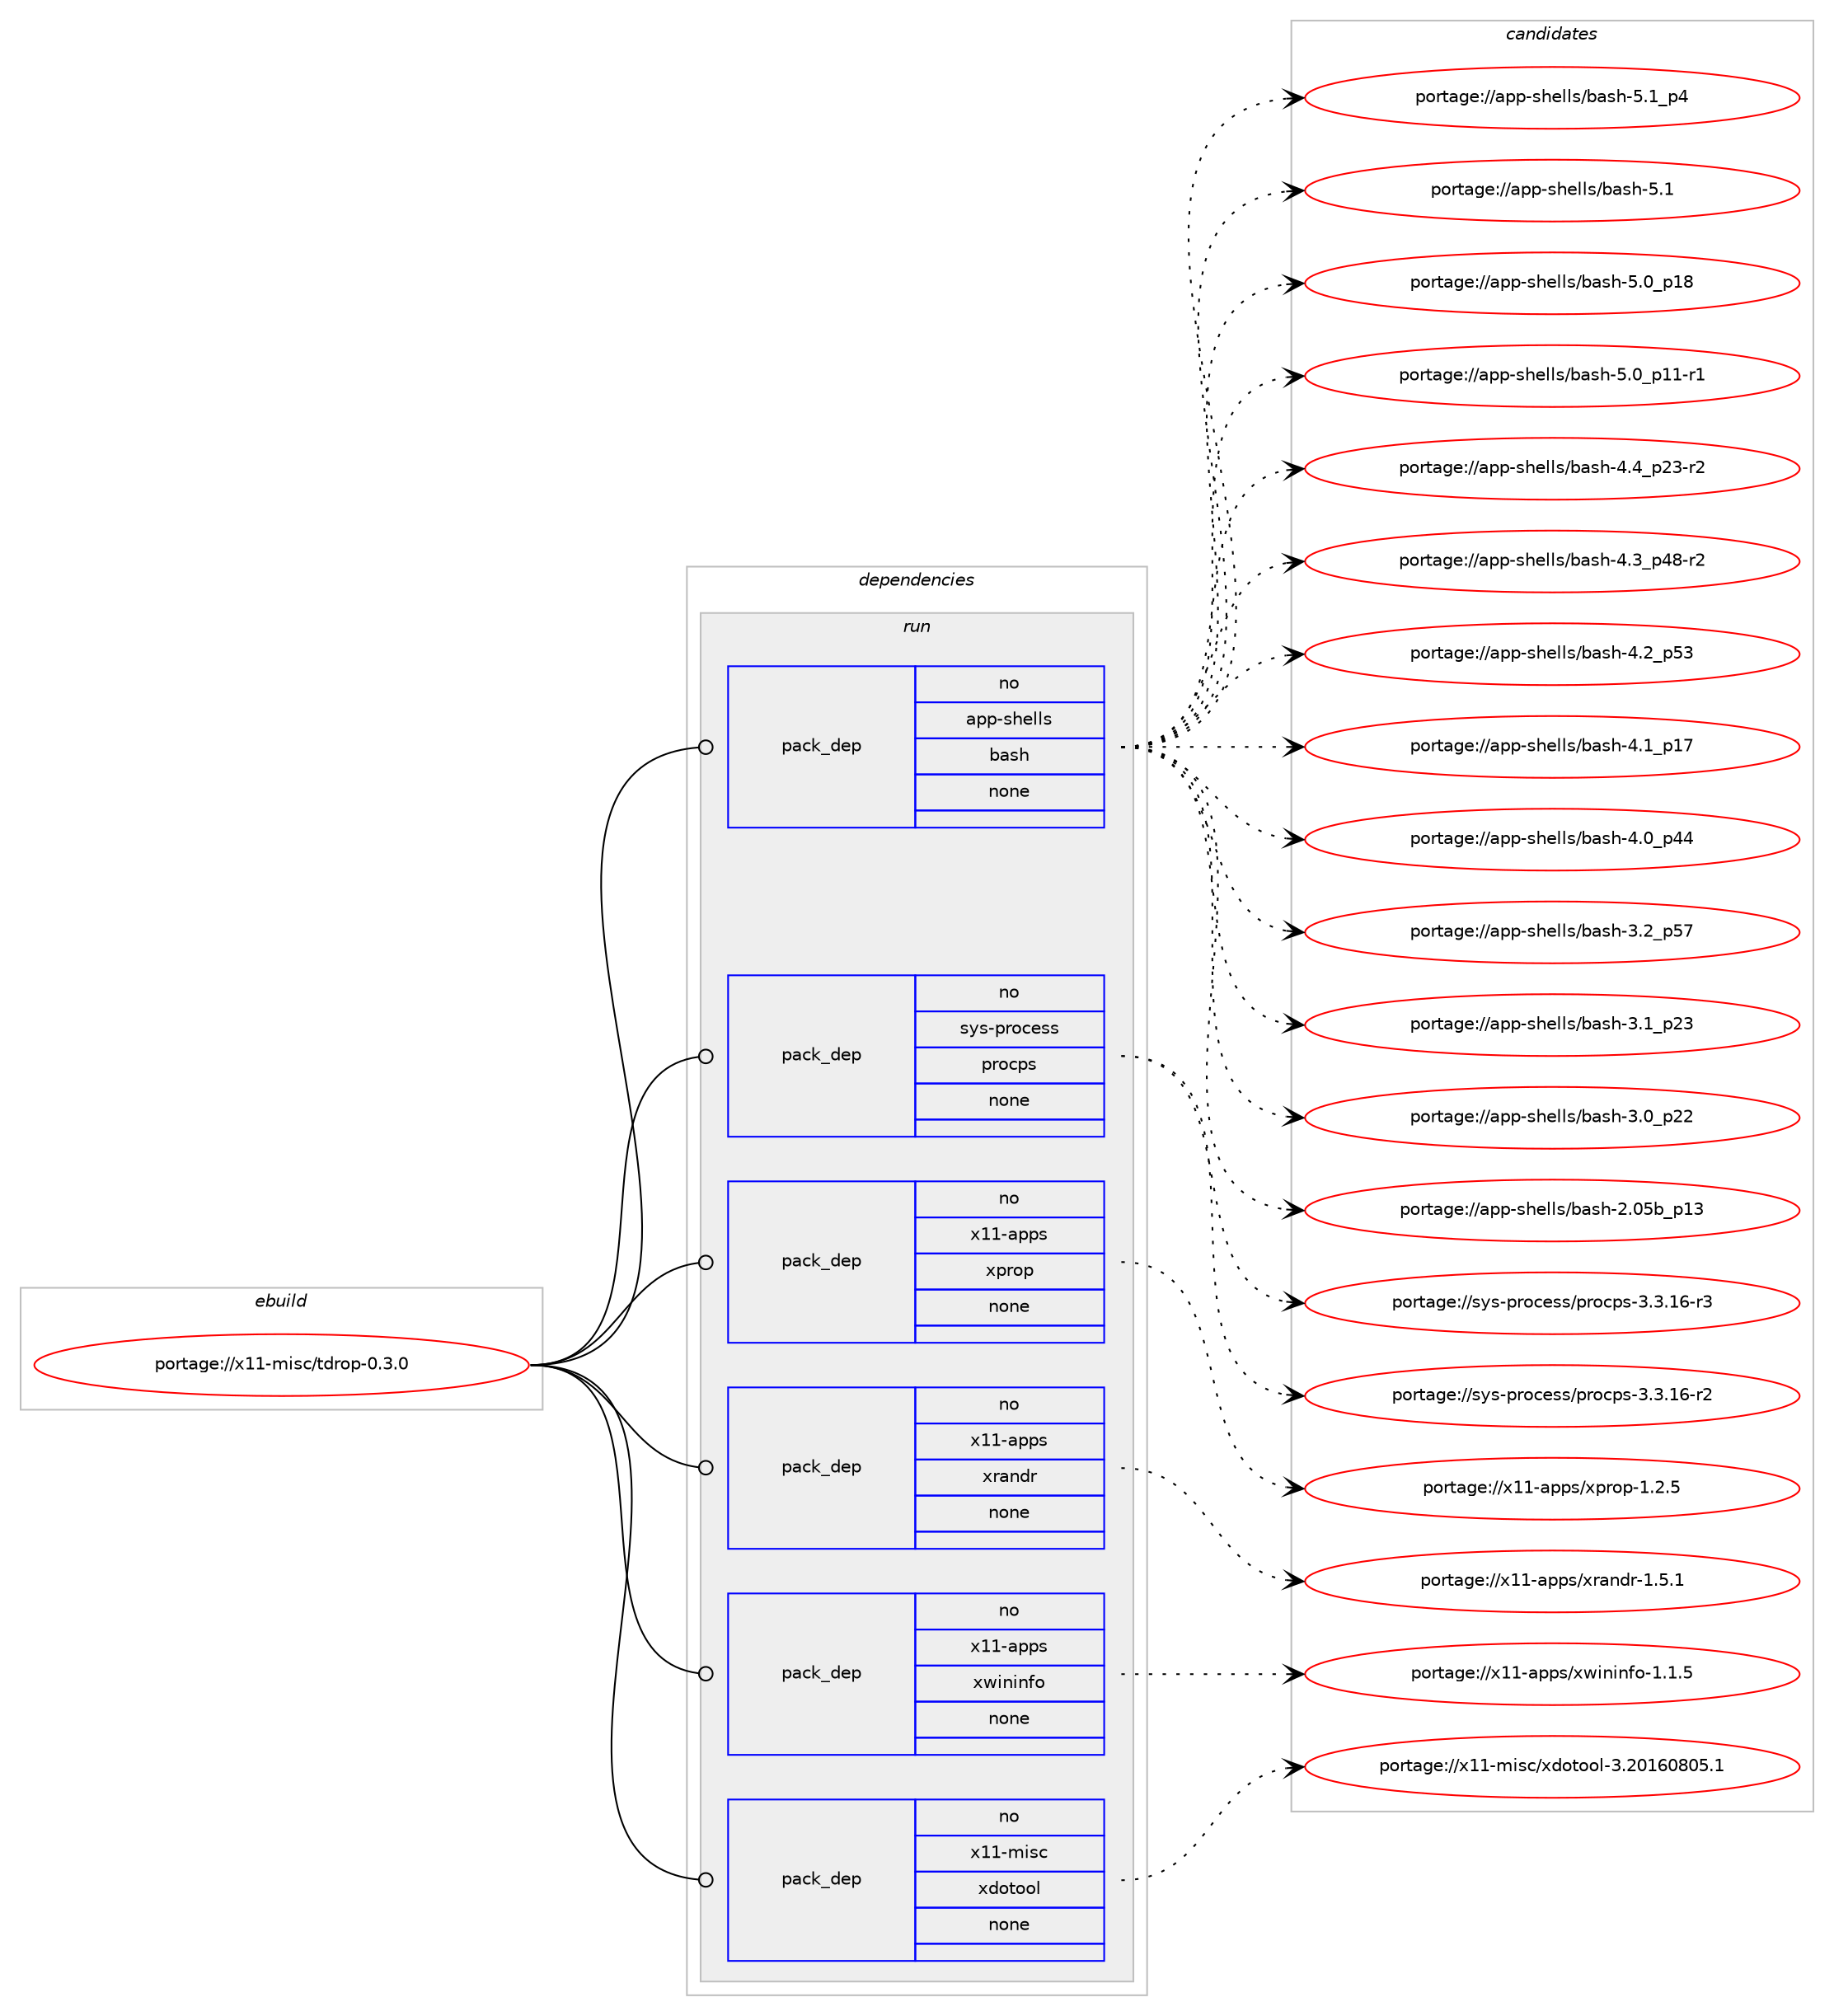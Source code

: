 digraph prolog {

# *************
# Graph options
# *************

newrank=true;
concentrate=true;
compound=true;
graph [rankdir=LR,fontname=Helvetica,fontsize=10,ranksep=1.5];#, ranksep=2.5, nodesep=0.2];
edge  [arrowhead=vee];
node  [fontname=Helvetica,fontsize=10];

# **********
# The ebuild
# **********

subgraph cluster_leftcol {
color=gray;
rank=same;
label=<<i>ebuild</i>>;
id [label="portage://x11-misc/tdrop-0.3.0", color=red, width=4, href="../x11-misc/tdrop-0.3.0.svg"];
}

# ****************
# The dependencies
# ****************

subgraph cluster_midcol {
color=gray;
label=<<i>dependencies</i>>;
subgraph cluster_compile {
fillcolor="#eeeeee";
style=filled;
label=<<i>compile</i>>;
}
subgraph cluster_compileandrun {
fillcolor="#eeeeee";
style=filled;
label=<<i>compile and run</i>>;
}
subgraph cluster_run {
fillcolor="#eeeeee";
style=filled;
label=<<i>run</i>>;
subgraph pack1568 {
dependency1892 [label=<<TABLE BORDER="0" CELLBORDER="1" CELLSPACING="0" CELLPADDING="4" WIDTH="220"><TR><TD ROWSPAN="6" CELLPADDING="30">pack_dep</TD></TR><TR><TD WIDTH="110">no</TD></TR><TR><TD>app-shells</TD></TR><TR><TD>bash</TD></TR><TR><TD>none</TD></TR><TR><TD></TD></TR></TABLE>>, shape=none, color=blue];
}
id:e -> dependency1892:w [weight=20,style="solid",arrowhead="odot"];
subgraph pack1569 {
dependency1893 [label=<<TABLE BORDER="0" CELLBORDER="1" CELLSPACING="0" CELLPADDING="4" WIDTH="220"><TR><TD ROWSPAN="6" CELLPADDING="30">pack_dep</TD></TR><TR><TD WIDTH="110">no</TD></TR><TR><TD>sys-process</TD></TR><TR><TD>procps</TD></TR><TR><TD>none</TD></TR><TR><TD></TD></TR></TABLE>>, shape=none, color=blue];
}
id:e -> dependency1893:w [weight=20,style="solid",arrowhead="odot"];
subgraph pack1570 {
dependency1894 [label=<<TABLE BORDER="0" CELLBORDER="1" CELLSPACING="0" CELLPADDING="4" WIDTH="220"><TR><TD ROWSPAN="6" CELLPADDING="30">pack_dep</TD></TR><TR><TD WIDTH="110">no</TD></TR><TR><TD>x11-apps</TD></TR><TR><TD>xprop</TD></TR><TR><TD>none</TD></TR><TR><TD></TD></TR></TABLE>>, shape=none, color=blue];
}
id:e -> dependency1894:w [weight=20,style="solid",arrowhead="odot"];
subgraph pack1571 {
dependency1895 [label=<<TABLE BORDER="0" CELLBORDER="1" CELLSPACING="0" CELLPADDING="4" WIDTH="220"><TR><TD ROWSPAN="6" CELLPADDING="30">pack_dep</TD></TR><TR><TD WIDTH="110">no</TD></TR><TR><TD>x11-apps</TD></TR><TR><TD>xrandr</TD></TR><TR><TD>none</TD></TR><TR><TD></TD></TR></TABLE>>, shape=none, color=blue];
}
id:e -> dependency1895:w [weight=20,style="solid",arrowhead="odot"];
subgraph pack1572 {
dependency1896 [label=<<TABLE BORDER="0" CELLBORDER="1" CELLSPACING="0" CELLPADDING="4" WIDTH="220"><TR><TD ROWSPAN="6" CELLPADDING="30">pack_dep</TD></TR><TR><TD WIDTH="110">no</TD></TR><TR><TD>x11-apps</TD></TR><TR><TD>xwininfo</TD></TR><TR><TD>none</TD></TR><TR><TD></TD></TR></TABLE>>, shape=none, color=blue];
}
id:e -> dependency1896:w [weight=20,style="solid",arrowhead="odot"];
subgraph pack1573 {
dependency1897 [label=<<TABLE BORDER="0" CELLBORDER="1" CELLSPACING="0" CELLPADDING="4" WIDTH="220"><TR><TD ROWSPAN="6" CELLPADDING="30">pack_dep</TD></TR><TR><TD WIDTH="110">no</TD></TR><TR><TD>x11-misc</TD></TR><TR><TD>xdotool</TD></TR><TR><TD>none</TD></TR><TR><TD></TD></TR></TABLE>>, shape=none, color=blue];
}
id:e -> dependency1897:w [weight=20,style="solid",arrowhead="odot"];
}
}

# **************
# The candidates
# **************

subgraph cluster_choices {
rank=same;
color=gray;
label=<<i>candidates</i>>;

subgraph choice1568 {
color=black;
nodesep=1;
choice9711211245115104101108108115479897115104455346499511252 [label="portage://app-shells/bash-5.1_p4", color=red, width=4,href="../app-shells/bash-5.1_p4.svg"];
choice971121124511510410110810811547989711510445534649 [label="portage://app-shells/bash-5.1", color=red, width=4,href="../app-shells/bash-5.1.svg"];
choice971121124511510410110810811547989711510445534648951124956 [label="portage://app-shells/bash-5.0_p18", color=red, width=4,href="../app-shells/bash-5.0_p18.svg"];
choice9711211245115104101108108115479897115104455346489511249494511449 [label="portage://app-shells/bash-5.0_p11-r1", color=red, width=4,href="../app-shells/bash-5.0_p11-r1.svg"];
choice9711211245115104101108108115479897115104455246529511250514511450 [label="portage://app-shells/bash-4.4_p23-r2", color=red, width=4,href="../app-shells/bash-4.4_p23-r2.svg"];
choice9711211245115104101108108115479897115104455246519511252564511450 [label="portage://app-shells/bash-4.3_p48-r2", color=red, width=4,href="../app-shells/bash-4.3_p48-r2.svg"];
choice971121124511510410110810811547989711510445524650951125351 [label="portage://app-shells/bash-4.2_p53", color=red, width=4,href="../app-shells/bash-4.2_p53.svg"];
choice971121124511510410110810811547989711510445524649951124955 [label="portage://app-shells/bash-4.1_p17", color=red, width=4,href="../app-shells/bash-4.1_p17.svg"];
choice971121124511510410110810811547989711510445524648951125252 [label="portage://app-shells/bash-4.0_p44", color=red, width=4,href="../app-shells/bash-4.0_p44.svg"];
choice971121124511510410110810811547989711510445514650951125355 [label="portage://app-shells/bash-3.2_p57", color=red, width=4,href="../app-shells/bash-3.2_p57.svg"];
choice971121124511510410110810811547989711510445514649951125051 [label="portage://app-shells/bash-3.1_p23", color=red, width=4,href="../app-shells/bash-3.1_p23.svg"];
choice971121124511510410110810811547989711510445514648951125050 [label="portage://app-shells/bash-3.0_p22", color=red, width=4,href="../app-shells/bash-3.0_p22.svg"];
choice9711211245115104101108108115479897115104455046485398951124951 [label="portage://app-shells/bash-2.05b_p13", color=red, width=4,href="../app-shells/bash-2.05b_p13.svg"];
dependency1892:e -> choice9711211245115104101108108115479897115104455346499511252:w [style=dotted,weight="100"];
dependency1892:e -> choice971121124511510410110810811547989711510445534649:w [style=dotted,weight="100"];
dependency1892:e -> choice971121124511510410110810811547989711510445534648951124956:w [style=dotted,weight="100"];
dependency1892:e -> choice9711211245115104101108108115479897115104455346489511249494511449:w [style=dotted,weight="100"];
dependency1892:e -> choice9711211245115104101108108115479897115104455246529511250514511450:w [style=dotted,weight="100"];
dependency1892:e -> choice9711211245115104101108108115479897115104455246519511252564511450:w [style=dotted,weight="100"];
dependency1892:e -> choice971121124511510410110810811547989711510445524650951125351:w [style=dotted,weight="100"];
dependency1892:e -> choice971121124511510410110810811547989711510445524649951124955:w [style=dotted,weight="100"];
dependency1892:e -> choice971121124511510410110810811547989711510445524648951125252:w [style=dotted,weight="100"];
dependency1892:e -> choice971121124511510410110810811547989711510445514650951125355:w [style=dotted,weight="100"];
dependency1892:e -> choice971121124511510410110810811547989711510445514649951125051:w [style=dotted,weight="100"];
dependency1892:e -> choice971121124511510410110810811547989711510445514648951125050:w [style=dotted,weight="100"];
dependency1892:e -> choice9711211245115104101108108115479897115104455046485398951124951:w [style=dotted,weight="100"];
}
subgraph choice1569 {
color=black;
nodesep=1;
choice11512111545112114111991011151154711211411199112115455146514649544511451 [label="portage://sys-process/procps-3.3.16-r3", color=red, width=4,href="../sys-process/procps-3.3.16-r3.svg"];
choice11512111545112114111991011151154711211411199112115455146514649544511450 [label="portage://sys-process/procps-3.3.16-r2", color=red, width=4,href="../sys-process/procps-3.3.16-r2.svg"];
dependency1893:e -> choice11512111545112114111991011151154711211411199112115455146514649544511451:w [style=dotted,weight="100"];
dependency1893:e -> choice11512111545112114111991011151154711211411199112115455146514649544511450:w [style=dotted,weight="100"];
}
subgraph choice1570 {
color=black;
nodesep=1;
choice1204949459711211211547120112114111112454946504653 [label="portage://x11-apps/xprop-1.2.5", color=red, width=4,href="../x11-apps/xprop-1.2.5.svg"];
dependency1894:e -> choice1204949459711211211547120112114111112454946504653:w [style=dotted,weight="100"];
}
subgraph choice1571 {
color=black;
nodesep=1;
choice120494945971121121154712011497110100114454946534649 [label="portage://x11-apps/xrandr-1.5.1", color=red, width=4,href="../x11-apps/xrandr-1.5.1.svg"];
dependency1895:e -> choice120494945971121121154712011497110100114454946534649:w [style=dotted,weight="100"];
}
subgraph choice1572 {
color=black;
nodesep=1;
choice1204949459711211211547120119105110105110102111454946494653 [label="portage://x11-apps/xwininfo-1.1.5", color=red, width=4,href="../x11-apps/xwininfo-1.1.5.svg"];
dependency1896:e -> choice1204949459711211211547120119105110105110102111454946494653:w [style=dotted,weight="100"];
}
subgraph choice1573 {
color=black;
nodesep=1;
choice120494945109105115994712010011111611111110845514650484954485648534649 [label="portage://x11-misc/xdotool-3.20160805.1", color=red, width=4,href="../x11-misc/xdotool-3.20160805.1.svg"];
dependency1897:e -> choice120494945109105115994712010011111611111110845514650484954485648534649:w [style=dotted,weight="100"];
}
}

}
